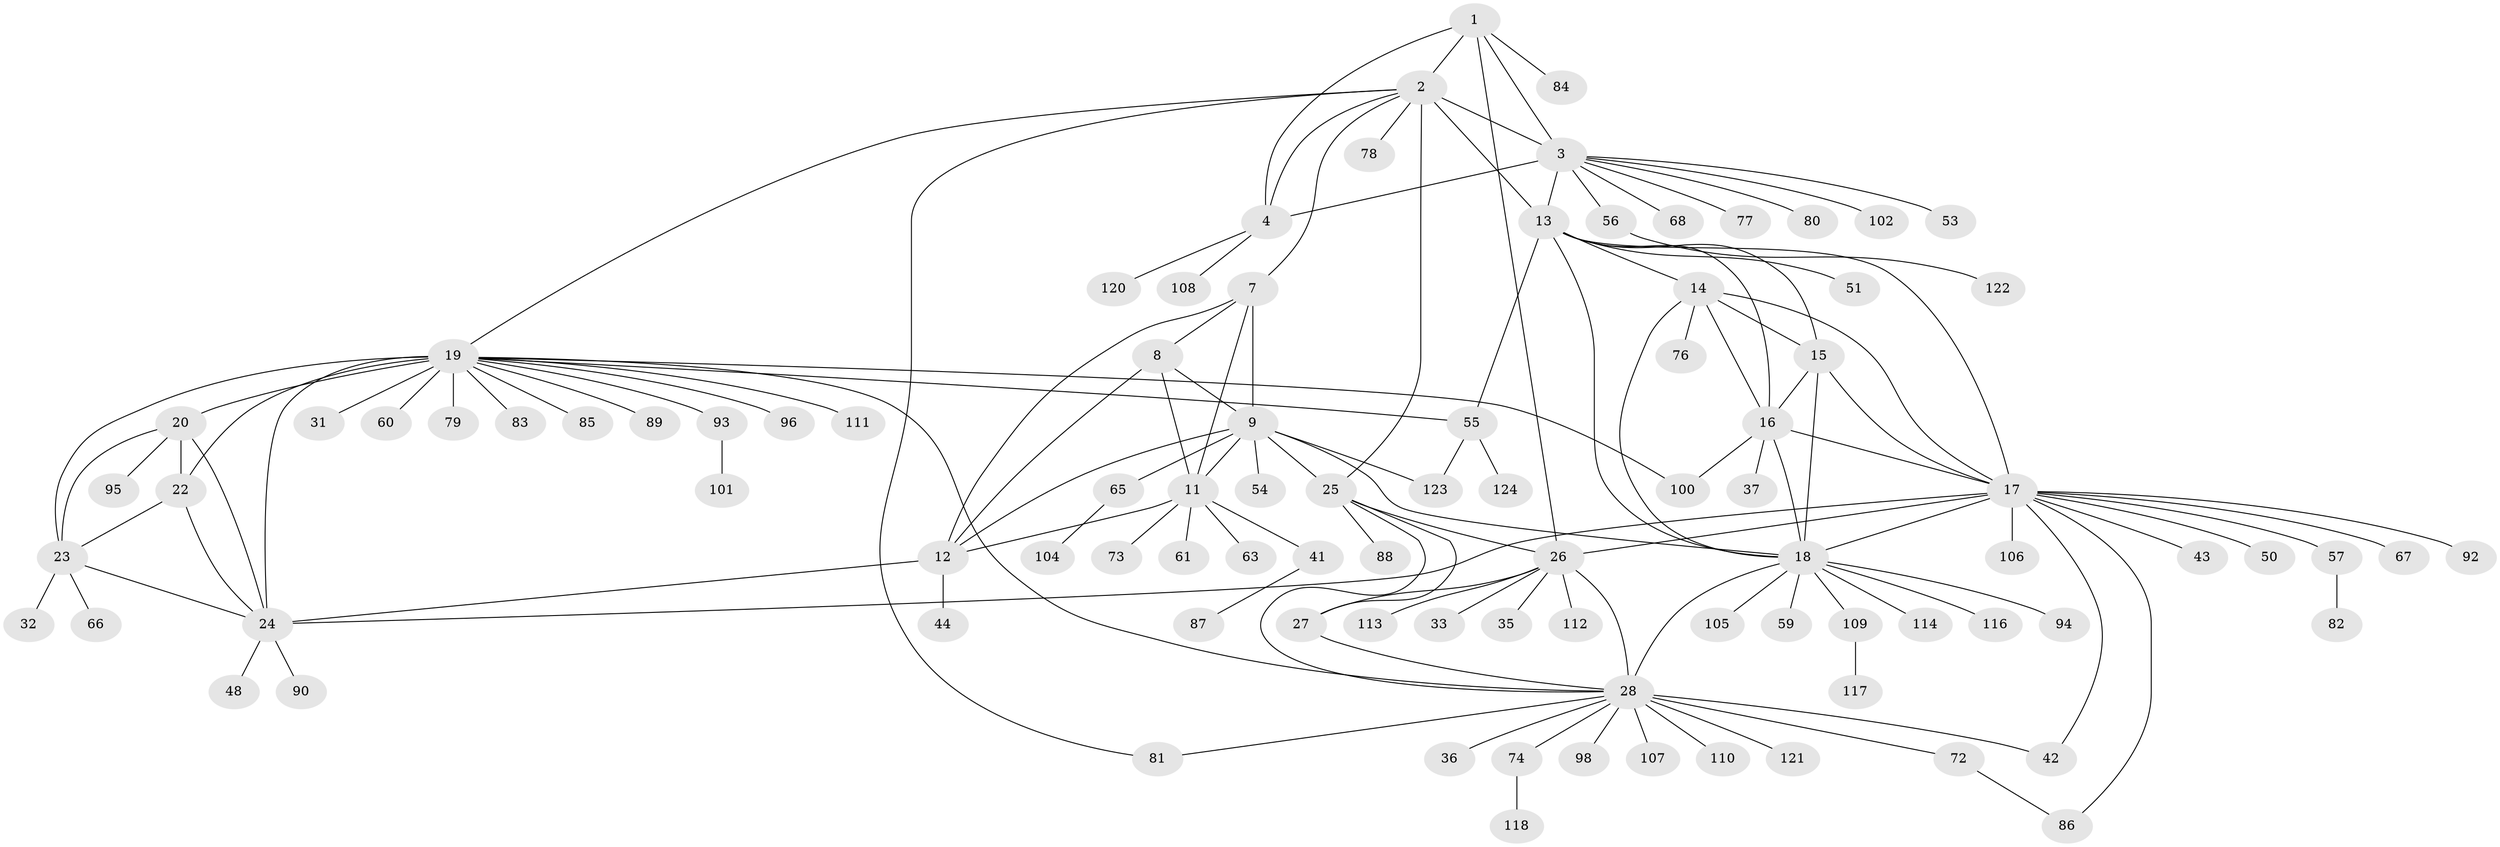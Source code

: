 // original degree distribution, {8: 0.096, 9: 0.024, 7: 0.024, 6: 0.024, 10: 0.024, 5: 0.016, 15: 0.008, 14: 0.016, 11: 0.008, 1: 0.584, 2: 0.136, 3: 0.04}
// Generated by graph-tools (version 1.1) at 2025/11/02/27/25 16:11:33]
// undirected, 96 vertices, 138 edges
graph export_dot {
graph [start="1"]
  node [color=gray90,style=filled];
  1 [super="+58"];
  2 [super="+5"];
  3 [super="+6"];
  4 [super="+40"];
  7 [super="+45"];
  8 [super="+64"];
  9 [super="+10"];
  11 [super="+46"];
  12 [super="+38"];
  13 [super="+62"];
  14;
  15;
  16 [super="+47"];
  17 [super="+34"];
  18 [super="+70"];
  19 [super="+21"];
  20 [super="+115"];
  22;
  23 [super="+39"];
  24 [super="+97"];
  25 [super="+75"];
  26 [super="+29"];
  27 [super="+91"];
  28 [super="+30"];
  31;
  32;
  33;
  35 [super="+49"];
  36;
  37 [super="+52"];
  41;
  42;
  43;
  44;
  48;
  50;
  51;
  53;
  54 [super="+125"];
  55 [super="+71"];
  56;
  57;
  59;
  60;
  61;
  63;
  65 [super="+69"];
  66;
  67;
  68;
  72 [super="+99"];
  73;
  74;
  76;
  77;
  78;
  79;
  80;
  81 [super="+103"];
  82;
  83;
  84;
  85;
  86;
  87;
  88;
  89;
  90;
  92;
  93;
  94;
  95;
  96;
  98;
  100;
  101;
  102;
  104;
  105;
  106;
  107;
  108;
  109 [super="+119"];
  110;
  111;
  112;
  113;
  114;
  116;
  117;
  118;
  120;
  121;
  122;
  123;
  124;
  1 -- 2 [weight=2];
  1 -- 3 [weight=2];
  1 -- 4;
  1 -- 26;
  1 -- 84;
  2 -- 3 [weight=4];
  2 -- 4 [weight=2];
  2 -- 13;
  2 -- 78;
  2 -- 81;
  2 -- 19;
  2 -- 7;
  2 -- 25;
  3 -- 4 [weight=2];
  3 -- 53;
  3 -- 68;
  3 -- 102;
  3 -- 77;
  3 -- 80;
  3 -- 56;
  3 -- 13;
  4 -- 108;
  4 -- 120;
  7 -- 8;
  7 -- 9 [weight=2];
  7 -- 11;
  7 -- 12;
  8 -- 9 [weight=2];
  8 -- 11;
  8 -- 12;
  9 -- 11 [weight=2];
  9 -- 12 [weight=2];
  9 -- 18;
  9 -- 54;
  9 -- 123;
  9 -- 65;
  9 -- 25;
  11 -- 12;
  11 -- 41;
  11 -- 61;
  11 -- 63;
  11 -- 73;
  12 -- 24;
  12 -- 44;
  13 -- 14;
  13 -- 15;
  13 -- 16;
  13 -- 17;
  13 -- 18;
  13 -- 51;
  13 -- 55;
  14 -- 15;
  14 -- 16;
  14 -- 17;
  14 -- 18;
  14 -- 76;
  15 -- 16;
  15 -- 17;
  15 -- 18;
  16 -- 17;
  16 -- 18;
  16 -- 37;
  16 -- 100;
  17 -- 18;
  17 -- 24;
  17 -- 42;
  17 -- 43;
  17 -- 50;
  17 -- 57;
  17 -- 67;
  17 -- 86;
  17 -- 92;
  17 -- 106;
  17 -- 26;
  18 -- 59;
  18 -- 94;
  18 -- 105;
  18 -- 109;
  18 -- 114;
  18 -- 116;
  18 -- 28;
  19 -- 20 [weight=2];
  19 -- 22 [weight=2];
  19 -- 23 [weight=2];
  19 -- 24 [weight=2];
  19 -- 55;
  19 -- 60;
  19 -- 79;
  19 -- 83;
  19 -- 85;
  19 -- 93;
  19 -- 96;
  19 -- 111;
  19 -- 100;
  19 -- 89;
  19 -- 31;
  19 -- 28;
  20 -- 22;
  20 -- 23;
  20 -- 24;
  20 -- 95;
  22 -- 23;
  22 -- 24;
  23 -- 24;
  23 -- 32;
  23 -- 66;
  24 -- 48;
  24 -- 90;
  25 -- 26 [weight=2];
  25 -- 27;
  25 -- 28 [weight=2];
  25 -- 88;
  26 -- 27 [weight=2];
  26 -- 28 [weight=4];
  26 -- 113;
  26 -- 112;
  26 -- 33;
  26 -- 35;
  27 -- 28 [weight=2];
  28 -- 36;
  28 -- 72;
  28 -- 74;
  28 -- 98;
  28 -- 110;
  28 -- 121;
  28 -- 42;
  28 -- 107;
  28 -- 81;
  41 -- 87;
  55 -- 124;
  55 -- 123;
  56 -- 122;
  57 -- 82;
  65 -- 104;
  72 -- 86;
  74 -- 118;
  93 -- 101;
  109 -- 117;
}
